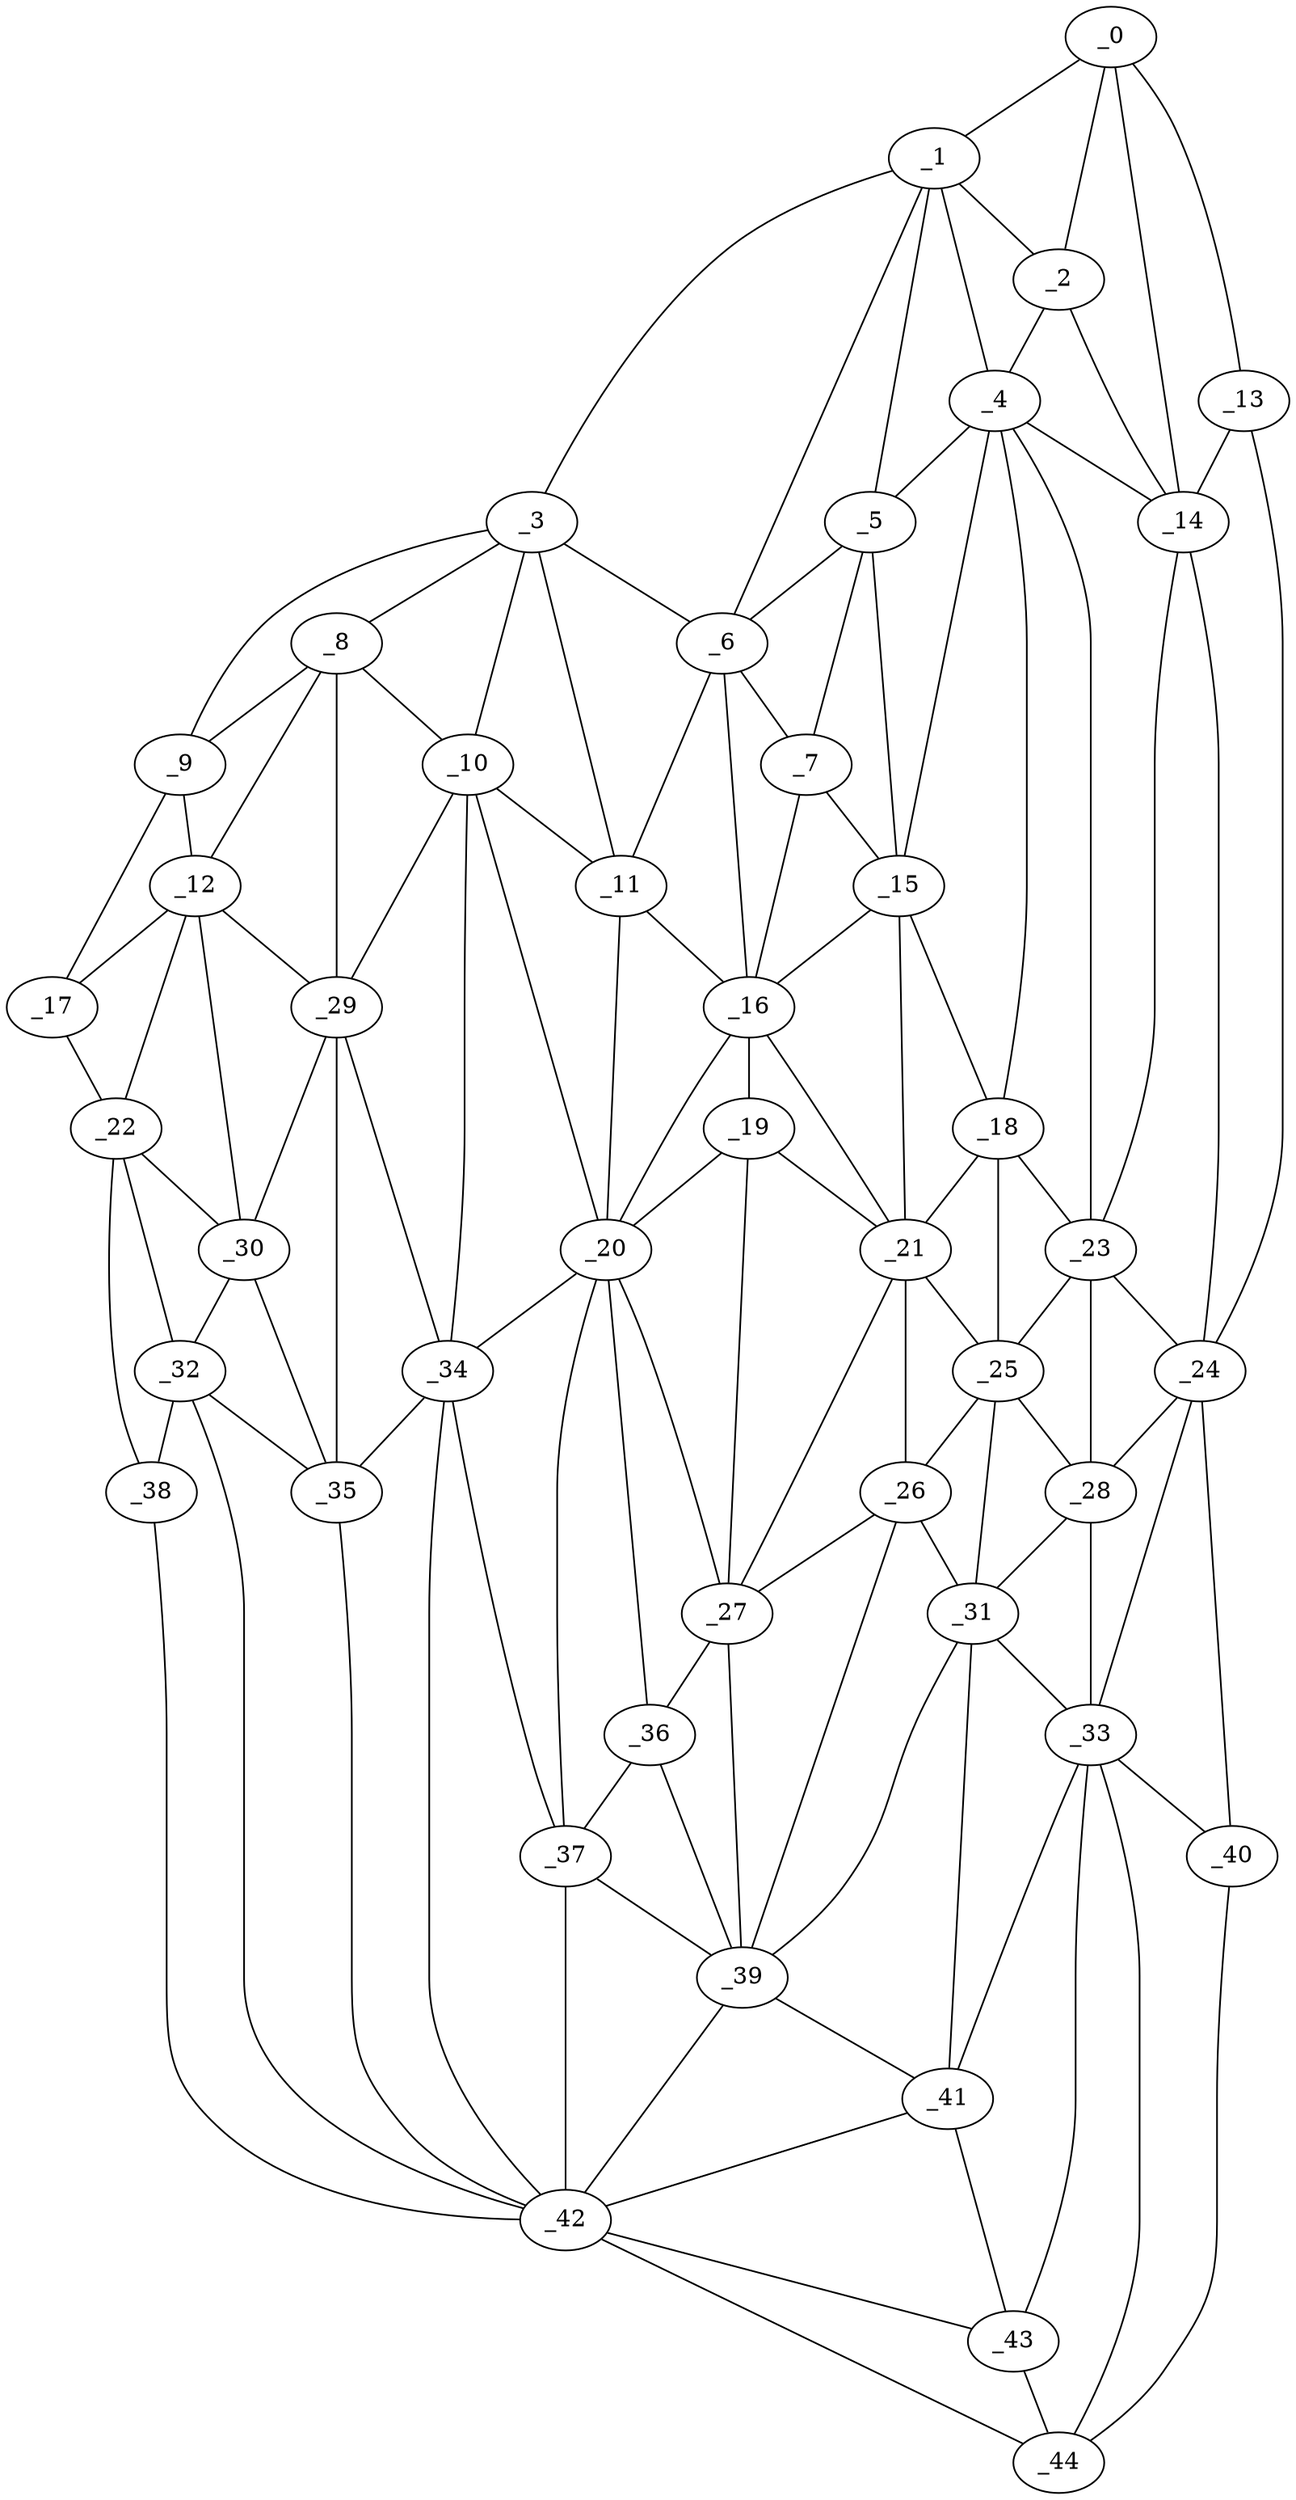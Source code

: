 graph "obj62__255.gxl" {
	_0	 [x=38,
		y=9];
	_1	 [x=38,
		y=44];
	_0 -- _1	 [valence=1];
	_2	 [x=39,
		y=15];
	_0 -- _2	 [valence=2];
	_13	 [x=53,
		y=3];
	_0 -- _13	 [valence=1];
	_14	 [x=53,
		y=10];
	_0 -- _14	 [valence=2];
	_1 -- _2	 [valence=2];
	_3	 [x=41,
		y=74];
	_1 -- _3	 [valence=1];
	_4	 [x=43,
		y=34];
	_1 -- _4	 [valence=1];
	_5	 [x=44,
		y=52];
	_1 -- _5	 [valence=2];
	_6	 [x=44,
		y=62];
	_1 -- _6	 [valence=2];
	_2 -- _4	 [valence=2];
	_2 -- _14	 [valence=2];
	_3 -- _6	 [valence=2];
	_8	 [x=48,
		y=96];
	_3 -- _8	 [valence=2];
	_9	 [x=48,
		y=106];
	_3 -- _9	 [valence=1];
	_10	 [x=51,
		y=80];
	_3 -- _10	 [valence=2];
	_11	 [x=52,
		y=72];
	_3 -- _11	 [valence=1];
	_4 -- _5	 [valence=2];
	_4 -- _14	 [valence=1];
	_15	 [x=54,
		y=52];
	_4 -- _15	 [valence=2];
	_18	 [x=62,
		y=42];
	_4 -- _18	 [valence=2];
	_23	 [x=67,
		y=31];
	_4 -- _23	 [valence=1];
	_5 -- _6	 [valence=2];
	_7	 [x=47,
		y=56];
	_5 -- _7	 [valence=2];
	_5 -- _15	 [valence=1];
	_6 -- _7	 [valence=1];
	_6 -- _11	 [valence=1];
	_16	 [x=54,
		y=62];
	_6 -- _16	 [valence=2];
	_7 -- _15	 [valence=2];
	_7 -- _16	 [valence=1];
	_8 -- _9	 [valence=2];
	_8 -- _10	 [valence=1];
	_12	 [x=52,
		y=110];
	_8 -- _12	 [valence=2];
	_29	 [x=78,
		y=99];
	_8 -- _29	 [valence=2];
	_9 -- _12	 [valence=1];
	_17	 [x=58,
		y=125];
	_9 -- _17	 [valence=1];
	_10 -- _11	 [valence=2];
	_20	 [x=62,
		y=68];
	_10 -- _20	 [valence=1];
	_10 -- _29	 [valence=2];
	_34	 [x=85,
		y=87];
	_10 -- _34	 [valence=2];
	_11 -- _16	 [valence=1];
	_11 -- _20	 [valence=2];
	_12 -- _17	 [valence=1];
	_22	 [x=66,
		y=125];
	_12 -- _22	 [valence=2];
	_12 -- _29	 [valence=1];
	_30	 [x=78,
		y=107];
	_12 -- _30	 [valence=1];
	_13 -- _14	 [valence=2];
	_24	 [x=68,
		y=4];
	_13 -- _24	 [valence=1];
	_14 -- _23	 [valence=1];
	_14 -- _24	 [valence=2];
	_15 -- _16	 [valence=2];
	_15 -- _18	 [valence=2];
	_21	 [x=63,
		y=54];
	_15 -- _21	 [valence=1];
	_19	 [x=62,
		y=63];
	_16 -- _19	 [valence=1];
	_16 -- _20	 [valence=2];
	_16 -- _21	 [valence=2];
	_17 -- _22	 [valence=1];
	_18 -- _21	 [valence=1];
	_18 -- _23	 [valence=2];
	_25	 [x=68,
		y=42];
	_18 -- _25	 [valence=2];
	_19 -- _20	 [valence=2];
	_19 -- _21	 [valence=2];
	_27	 [x=68,
		y=61];
	_19 -- _27	 [valence=1];
	_20 -- _27	 [valence=2];
	_20 -- _34	 [valence=2];
	_36	 [x=86,
		y=73];
	_20 -- _36	 [valence=1];
	_37	 [x=87,
		y=77];
	_20 -- _37	 [valence=2];
	_21 -- _25	 [valence=2];
	_26	 [x=68,
		y=54];
	_21 -- _26	 [valence=2];
	_21 -- _27	 [valence=1];
	_22 -- _30	 [valence=2];
	_32	 [x=84,
		y=113];
	_22 -- _32	 [valence=2];
	_38	 [x=89,
		y=122];
	_22 -- _38	 [valence=1];
	_23 -- _24	 [valence=2];
	_23 -- _25	 [valence=1];
	_28	 [x=75,
		y=28];
	_23 -- _28	 [valence=1];
	_24 -- _28	 [valence=2];
	_33	 [x=85,
		y=27];
	_24 -- _33	 [valence=2];
	_40	 [x=94,
		y=13];
	_24 -- _40	 [valence=1];
	_25 -- _26	 [valence=1];
	_25 -- _28	 [valence=1];
	_31	 [x=81,
		y=40];
	_25 -- _31	 [valence=1];
	_26 -- _27	 [valence=2];
	_26 -- _31	 [valence=2];
	_39	 [x=92,
		y=48];
	_26 -- _39	 [valence=2];
	_27 -- _36	 [valence=2];
	_27 -- _39	 [valence=2];
	_28 -- _31	 [valence=2];
	_28 -- _33	 [valence=1];
	_29 -- _30	 [valence=2];
	_29 -- _34	 [valence=2];
	_35	 [x=85,
		y=97];
	_29 -- _35	 [valence=1];
	_30 -- _32	 [valence=2];
	_30 -- _35	 [valence=2];
	_31 -- _33	 [valence=2];
	_31 -- _39	 [valence=1];
	_41	 [x=94,
		y=38];
	_31 -- _41	 [valence=2];
	_32 -- _35	 [valence=2];
	_32 -- _38	 [valence=1];
	_42	 [x=94,
		y=99];
	_32 -- _42	 [valence=2];
	_33 -- _40	 [valence=2];
	_33 -- _41	 [valence=2];
	_43	 [x=96,
		y=27];
	_33 -- _43	 [valence=1];
	_44	 [x=97,
		y=20];
	_33 -- _44	 [valence=1];
	_34 -- _35	 [valence=2];
	_34 -- _37	 [valence=2];
	_34 -- _42	 [valence=2];
	_35 -- _42	 [valence=2];
	_36 -- _37	 [valence=2];
	_36 -- _39	 [valence=1];
	_37 -- _39	 [valence=1];
	_37 -- _42	 [valence=2];
	_38 -- _42	 [valence=1];
	_39 -- _41	 [valence=2];
	_39 -- _42	 [valence=2];
	_40 -- _44	 [valence=1];
	_41 -- _42	 [valence=1];
	_41 -- _43	 [valence=2];
	_42 -- _43	 [valence=1];
	_42 -- _44	 [valence=1];
	_43 -- _44	 [valence=2];
}
